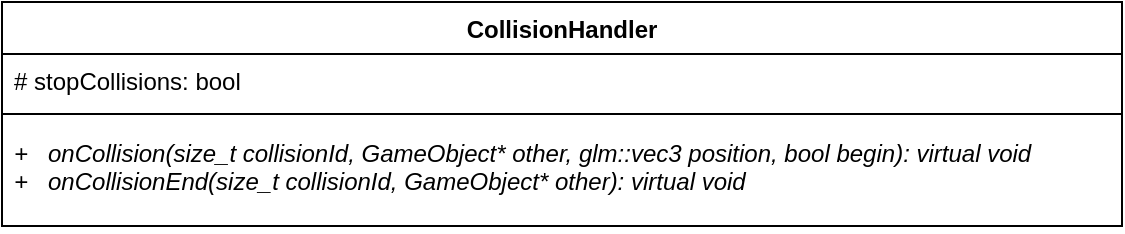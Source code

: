 <mxfile version="14.1.8" type="device"><diagram id="imN2KAjzl81K8tA-MJEN" name="Page-1"><mxGraphModel dx="749" dy="556" grid="1" gridSize="10" guides="1" tooltips="1" connect="1" arrows="1" fold="1" page="1" pageScale="1" pageWidth="827" pageHeight="1169" math="0" shadow="0"><root><mxCell id="0"/><mxCell id="1" parent="0"/><mxCell id="5MsH4rXVm_dTFvGInLKj-1" value="CollisionHandler" style="swimlane;fontStyle=1;align=center;verticalAlign=top;childLayout=stackLayout;horizontal=1;startSize=26;horizontalStack=0;resizeParent=1;resizeParentMax=0;resizeLast=0;collapsible=1;marginBottom=0;" parent="1" vertex="1"><mxGeometry x="150" y="100" width="560" height="112" as="geometry"/></mxCell><mxCell id="5MsH4rXVm_dTFvGInLKj-2" value="# stopCollisions: bool" style="text;strokeColor=none;fillColor=none;align=left;verticalAlign=top;spacingLeft=4;spacingRight=4;overflow=hidden;rotatable=0;points=[[0,0.5],[1,0.5]];portConstraint=eastwest;" parent="5MsH4rXVm_dTFvGInLKj-1" vertex="1"><mxGeometry y="26" width="560" height="24" as="geometry"/></mxCell><mxCell id="5MsH4rXVm_dTFvGInLKj-3" value="" style="line;strokeWidth=1;fillColor=none;align=left;verticalAlign=middle;spacingTop=-1;spacingLeft=3;spacingRight=3;rotatable=0;labelPosition=right;points=[];portConstraint=eastwest;" parent="5MsH4rXVm_dTFvGInLKj-1" vertex="1"><mxGeometry y="50" width="560" height="12" as="geometry"/></mxCell><mxCell id="5MsH4rXVm_dTFvGInLKj-4" value="+   onCollision(size_t collisionId, GameObject* other, glm::vec3 position, bool begin): virtual void&#10;+   onCollisionEnd(size_t collisionId, GameObject* other): virtual void &#10;&#10;" style="text;strokeColor=none;fillColor=none;align=left;verticalAlign=top;spacingLeft=4;spacingRight=4;overflow=hidden;rotatable=0;points=[[0,0.5],[1,0.5]];portConstraint=eastwest;fontStyle=2" parent="5MsH4rXVm_dTFvGInLKj-1" vertex="1"><mxGeometry y="62" width="560" height="50" as="geometry"/></mxCell></root></mxGraphModel></diagram></mxfile>